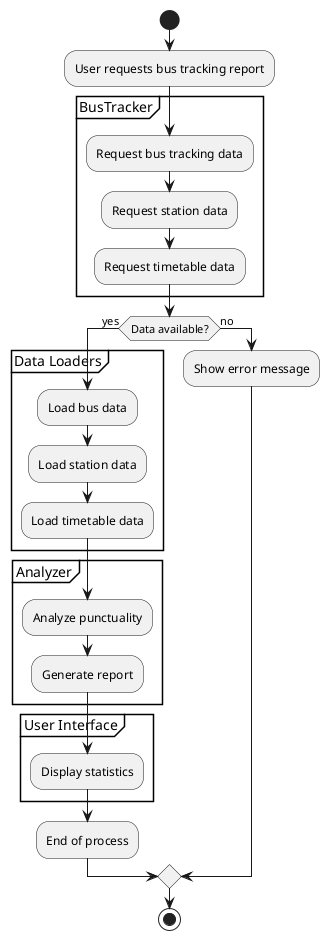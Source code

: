 @startuml
start

:User requests bus tracking report;
partition "BusTracker" {
    :Request bus tracking data;
    :Request station data;
    :Request timetable data;
}

if (Data available?) then (yes)
    partition "Data Loaders" {
        :Load bus data;
        :Load station data;
        :Load timetable data;
    }

    partition "Analyzer" {
        :Analyze punctuality;
        :Generate report;
    }

    partition "User Interface" {
        :Display statistics;
    }

    :End of process;
else (no)
    :Show error message;
endif

stop
@enduml
